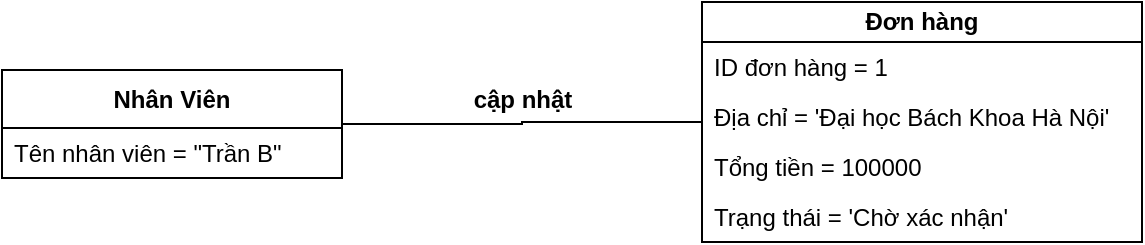 <mxfile version="26.2.9">
  <diagram name="Trang-1" id="p-AaW_fg5K8r-M7C0UEP">
    <mxGraphModel dx="2197" dy="1205" grid="1" gridSize="10" guides="1" tooltips="1" connect="1" arrows="1" fold="1" page="1" pageScale="1" pageWidth="827" pageHeight="1169" math="0" shadow="0">
      <root>
        <mxCell id="0" />
        <mxCell id="1" parent="0" />
        <mxCell id="jGcpJ4L4iB1kGS2EZdsp-17" style="edgeStyle=orthogonalEdgeStyle;rounded=0;orthogonalLoop=1;jettySize=auto;html=1;endArrow=none;startFill=0;" edge="1" parent="1" source="jGcpJ4L4iB1kGS2EZdsp-4" target="jGcpJ4L4iB1kGS2EZdsp-1">
          <mxGeometry relative="1" as="geometry" />
        </mxCell>
        <mxCell id="jGcpJ4L4iB1kGS2EZdsp-4" value="Nhân Viên" style="swimlane;fontStyle=1;align=center;verticalAlign=middle;childLayout=stackLayout;horizontal=1;startSize=29;horizontalStack=0;resizeParent=1;resizeParentMax=0;resizeLast=0;collapsible=0;marginBottom=0;html=1;whiteSpace=wrap;" vertex="1" parent="1">
          <mxGeometry x="140" y="408" width="170" height="54" as="geometry" />
        </mxCell>
        <mxCell id="jGcpJ4L4iB1kGS2EZdsp-5" value="Tên nhân viên = &quot;Trần B&quot;" style="text;html=1;strokeColor=none;fillColor=none;align=left;verticalAlign=middle;spacingLeft=4;spacingRight=4;overflow=hidden;rotatable=0;points=[[0,0.5],[1,0.5]];portConstraint=eastwest;whiteSpace=wrap;" vertex="1" parent="jGcpJ4L4iB1kGS2EZdsp-4">
          <mxGeometry y="29" width="170" height="25" as="geometry" />
        </mxCell>
        <mxCell id="jGcpJ4L4iB1kGS2EZdsp-1" value="Đơn hàng" style="swimlane;fontStyle=1;align=center;verticalAlign=middle;childLayout=stackLayout;horizontal=1;startSize=20;horizontalStack=0;resizeParent=1;resizeParentMax=0;resizeLast=0;collapsible=0;marginBottom=0;html=1;whiteSpace=wrap;" vertex="1" parent="1">
          <mxGeometry x="490" y="374" width="220" height="120" as="geometry" />
        </mxCell>
        <mxCell id="jGcpJ4L4iB1kGS2EZdsp-2" value="ID đơn hàng = 1" style="text;html=1;strokeColor=none;fillColor=none;align=left;verticalAlign=middle;spacingLeft=4;spacingRight=4;overflow=hidden;rotatable=0;points=[[0,0.5],[1,0.5]];portConstraint=eastwest;whiteSpace=wrap;" vertex="1" parent="jGcpJ4L4iB1kGS2EZdsp-1">
          <mxGeometry y="20" width="220" height="25" as="geometry" />
        </mxCell>
        <mxCell id="jGcpJ4L4iB1kGS2EZdsp-3" value="Địa chỉ = &#39;Đại học Bách Khoa Hà Nội&#39;" style="text;html=1;strokeColor=none;fillColor=none;align=left;verticalAlign=middle;spacingLeft=4;spacingRight=4;overflow=hidden;rotatable=0;points=[[0,0.5],[1,0.5]];portConstraint=eastwest;whiteSpace=wrap;" vertex="1" parent="jGcpJ4L4iB1kGS2EZdsp-1">
          <mxGeometry y="45" width="220" height="25" as="geometry" />
        </mxCell>
        <mxCell id="jGcpJ4L4iB1kGS2EZdsp-28" value="Tổng tiền = 100000" style="text;html=1;strokeColor=none;fillColor=none;align=left;verticalAlign=middle;spacingLeft=4;spacingRight=4;overflow=hidden;rotatable=0;points=[[0,0.5],[1,0.5]];portConstraint=eastwest;whiteSpace=wrap;" vertex="1" parent="jGcpJ4L4iB1kGS2EZdsp-1">
          <mxGeometry y="70" width="220" height="25" as="geometry" />
        </mxCell>
        <mxCell id="jGcpJ4L4iB1kGS2EZdsp-29" value="Trạng thái = &#39;Chờ xác nhận&#39;" style="text;html=1;strokeColor=none;fillColor=none;align=left;verticalAlign=middle;spacingLeft=4;spacingRight=4;overflow=hidden;rotatable=0;points=[[0,0.5],[1,0.5]];portConstraint=eastwest;whiteSpace=wrap;" vertex="1" parent="jGcpJ4L4iB1kGS2EZdsp-1">
          <mxGeometry y="95" width="220" height="25" as="geometry" />
        </mxCell>
        <mxCell id="jGcpJ4L4iB1kGS2EZdsp-30" value="&lt;b&gt;cập nhật&lt;/b&gt;" style="text;html=1;align=center;verticalAlign=middle;resizable=0;points=[];autosize=1;strokeColor=none;fillColor=none;" vertex="1" parent="1">
          <mxGeometry x="365" y="408" width="70" height="30" as="geometry" />
        </mxCell>
      </root>
    </mxGraphModel>
  </diagram>
</mxfile>
